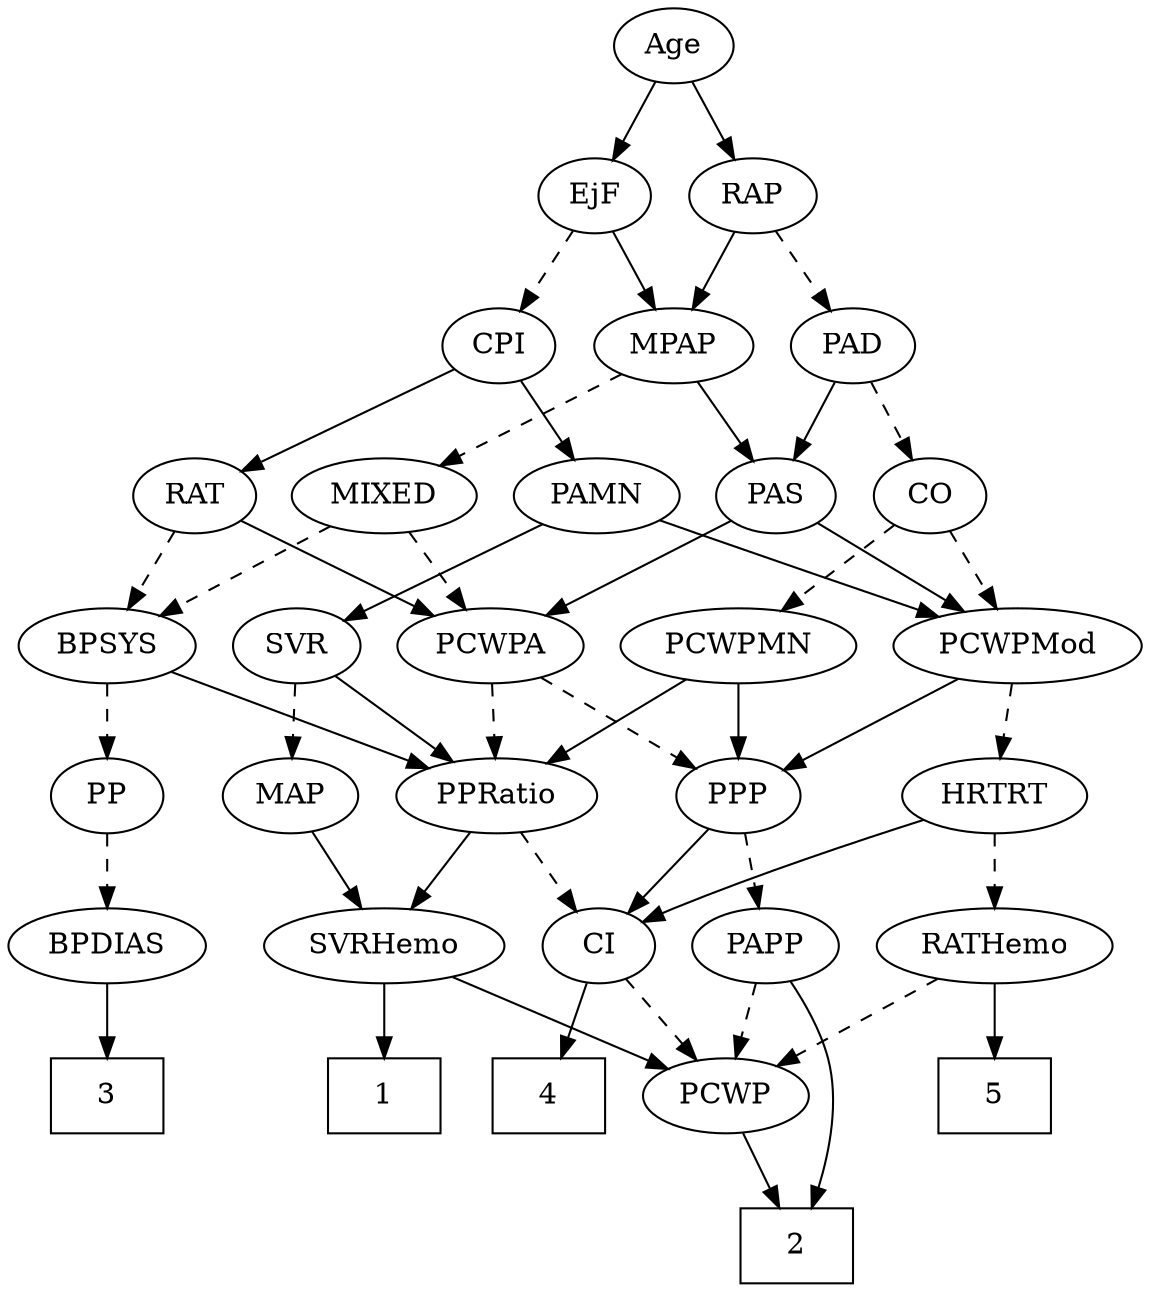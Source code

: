 strict digraph {
	graph [bb="0,0,496.24,612"];
	node [label="\N"];
	1	[height=0.5,
		pos="162.25,90",
		shape=box,
		width=0.75];
	2	[height=0.5,
		pos="346.25,18",
		shape=box,
		width=0.75];
	3	[height=0.5,
		pos="42.246,90",
		shape=box,
		width=0.75];
	4	[height=0.5,
		pos="235.25,90",
		shape=box,
		width=0.75];
	5	[height=0.5,
		pos="433.25,90",
		shape=box,
		width=0.75];
	Age	[height=0.5,
		pos="291.25,594",
		width=0.75];
	EjF	[height=0.5,
		pos="255.25,522",
		width=0.75];
	Age -> EjF	[pos="e,263.55,539.15 282.9,576.76 278.53,568.28 273.1,557.71 268.2,548.2",
		style=solid];
	RAP	[height=0.5,
		pos="328.25,522",
		width=0.77632];
	Age -> RAP	[pos="e,319.71,539.15 299.83,576.76 304.31,568.28 309.9,557.71 314.93,548.2",
		style=solid];
	MPAP	[height=0.5,
		pos="292.25,450",
		width=0.97491];
	EjF -> MPAP	[pos="e,283.45,467.63 263.83,504.76 268.25,496.4 273.74,486.02 278.71,476.61",
		style=solid];
	CPI	[height=0.5,
		pos="212.25,450",
		width=0.75];
	EjF -> CPI	[pos="e,221.97,466.82 245.49,505.12 240.1,496.34 233.29,485.26 227.24,475.42",
		style=dashed];
	RAP -> MPAP	[pos="e,300.8,467.63 319.9,504.76 315.6,496.4 310.25,486.02 305.42,476.61",
		style=solid];
	PAD	[height=0.5,
		pos="374.25,450",
		width=0.79437];
	RAP -> PAD	[pos="e,363.85,466.82 338.68,505.12 344.45,496.34 351.73,485.26 358.2,475.42",
		style=dashed];
	MIXED	[height=0.5,
		pos="162.25,378",
		width=1.1193];
	BPSYS	[height=0.5,
		pos="42.246,306",
		width=1.0471];
	MIXED -> BPSYS	[pos="e,65.202,320.39 138.82,363.34 120.37,352.57 94.45,337.45 74.108,325.59",
		style=dashed];
	PCWPA	[height=0.5,
		pos="214.25,306",
		width=1.1555];
	MIXED -> PCWPA	[pos="e,201.89,323.63 174.31,360.76 180.71,352.14 188.72,341.36 195.88,331.73",
		style=dashed];
	MPAP -> MIXED	[pos="e,187.06,392.36 269,436.49 248.72,425.56 219.03,409.58 196.1,397.23",
		style=dashed];
	PAS	[height=0.5,
		pos="338.25,378",
		width=0.75];
	MPAP -> PAS	[pos="e,327.95,394.67 302.92,432.76 308.69,423.98 315.93,412.96 322.35,403.19",
		style=solid];
	PP	[height=0.5,
		pos="42.246,234",
		width=0.75];
	BPSYS -> PP	[pos="e,42.246,252.1 42.246,287.7 42.246,279.98 42.246,270.71 42.246,262.11",
		style=dashed];
	PPRatio	[height=0.5,
		pos="214.25,234",
		width=1.1013];
	BPSYS -> PPRatio	[pos="e,185.82,246.57 69.881,293.75 98.711,282.02 144.11,263.54 176.29,250.45",
		style=solid];
	CO	[height=0.5,
		pos="410.25,378",
		width=0.75];
	PAD -> CO	[pos="e,401.94,395.15 382.6,432.76 386.96,424.28 392.39,413.71 397.29,404.2",
		style=dashed];
	PAD -> PAS	[pos="e,346.55,395.15 365.9,432.76 361.53,424.28 356.1,413.71 351.2,404.2",
		style=solid];
	PCWPMod	[height=0.5,
		pos="444.25,306",
		width=1.4443];
	CO -> PCWPMod	[pos="e,435.93,324.12 418.13,360.76 422.09,352.61 426.99,342.53 431.47,333.31",
		style=dashed];
	PCWPMN	[height=0.5,
		pos="324.25,306",
		width=1.3902];
	CO -> PCWPMN	[pos="e,343.48,322.65 393.66,363.5 381.67,353.74 365.19,340.33 351.31,329.02",
		style=dashed];
	PAS -> PCWPMod	[pos="e,421.19,322.23 356.71,364.81 372.1,354.64 394.38,339.93 412.61,327.89",
		style=solid];
	PAS -> PCWPA	[pos="e,238.81,320.87 318.32,365.75 299.31,355.02 270.3,338.64 247.73,325.9",
		style=solid];
	PAMN	[height=0.5,
		pos="257.25,378",
		width=1.011];
	SVR	[height=0.5,
		pos="126.25,306",
		width=0.77632];
	PAMN -> SVR	[pos="e,147.2,318.2 233.52,364.32 211.78,352.71 179.5,335.46 156.03,322.92",
		style=solid];
	PAMN -> PCWPMod	[pos="e,410.09,319.71 285.33,366.37 290.93,364.26 296.77,362.06 302.25,360 335.19,347.63 372.47,333.72 400.56,323.26",
		style=solid];
	RATHemo	[height=0.5,
		pos="433.25,162",
		width=1.3721];
	RATHemo -> 5	[pos="e,433.25,108.1 433.25,143.7 433.25,135.98 433.25,126.71 433.25,118.11",
		style=solid];
	PCWP	[height=0.5,
		pos="315.25,90",
		width=0.97491];
	RATHemo -> PCWP	[pos="e,337.56,104.24 408.51,146.33 390.42,135.6 365.76,120.97 346.34,109.45",
		style=dashed];
	CPI -> PAMN	[pos="e,246.76,395.31 222.46,433.12 228.02,424.47 235.02,413.58 241.28,403.83",
		style=solid];
	RAT	[height=0.5,
		pos="76.246,378",
		width=0.75827];
	CPI -> RAT	[pos="e,97.096,389.73 191.59,438.37 168.82,426.65 132,407.7 106.1,394.37",
		style=solid];
	RAT -> BPSYS	[pos="e,50.325,323.63 68.361,360.76 64.342,352.49 59.359,342.23 54.826,332.9",
		style=dashed];
	RAT -> PCWPA	[pos="e,188.38,320.12 97.205,366.37 118.96,355.33 153.37,337.88 179.26,324.75",
		style=solid];
	MAP	[height=0.5,
		pos="126.25,234",
		width=0.84854];
	SVR -> MAP	[pos="e,126.25,252.1 126.25,287.7 126.25,279.98 126.25,270.71 126.25,262.11",
		style=dashed];
	SVR -> PPRatio	[pos="e,195.5,249.91 143.21,291.5 155.74,281.54 173.04,267.78 187.42,256.34",
		style=solid];
	PPP	[height=0.5,
		pos="324.25,234",
		width=0.75];
	PCWPMod -> PPP	[pos="e,344.11,246.59 418.8,290.15 399.47,278.88 372.88,263.37 352.82,251.67",
		style=solid];
	HRTRT	[height=0.5,
		pos="433.25,234",
		width=1.1013];
	PCWPMod -> HRTRT	[pos="e,435.93,252.1 441.53,287.7 440.31,279.98 438.86,270.71 437.51,262.11",
		style=dashed];
	PCWPA -> PPP	[pos="e,305.41,246.99 236.77,290.67 254.17,279.6 278.31,264.23 296.83,252.45",
		style=dashed];
	PCWPA -> PPRatio	[pos="e,214.25,252.1 214.25,287.7 214.25,279.98 214.25,270.71 214.25,262.11",
		style=dashed];
	PCWPMN -> PPP	[pos="e,324.25,252.1 324.25,287.7 324.25,279.98 324.25,270.71 324.25,262.11",
		style=solid];
	PCWPMN -> PPRatio	[pos="e,236.31,249.04 300.65,289.98 284.41,279.65 262.69,265.83 245.09,254.63",
		style=solid];
	SVRHemo	[height=0.5,
		pos="162.25,162",
		width=1.3902];
	SVRHemo -> 1	[pos="e,162.25,108.1 162.25,143.7 162.25,135.98 162.25,126.71 162.25,118.11",
		style=solid];
	SVRHemo -> PCWP	[pos="e,290.02,102.54 192.11,147.34 217.51,135.71 254.01,119.01 280.68,106.82",
		style=solid];
	BPDIAS	[height=0.5,
		pos="42.246,162",
		width=1.1735];
	BPDIAS -> 3	[pos="e,42.246,108.1 42.246,143.7 42.246,135.98 42.246,126.71 42.246,118.11",
		style=solid];
	MAP -> SVRHemo	[pos="e,153.53,179.96 134.78,216.41 138.98,208.25 144.13,198.22 148.84,189.07",
		style=solid];
	PP -> BPDIAS	[pos="e,42.246,180.1 42.246,215.7 42.246,207.98 42.246,198.71 42.246,190.11",
		style=dashed];
	CI	[height=0.5,
		pos="257.25,162",
		width=0.75];
	PPP -> CI	[pos="e,271.11,177.49 310.36,218.5 301.11,208.83 288.77,195.94 278.32,185.02",
		style=solid];
	PAPP	[height=0.5,
		pos="334.25,162",
		width=0.88464];
	PPP -> PAPP	[pos="e,331.78,180.28 326.67,216.05 327.77,208.35 329.1,199.03 330.34,190.36",
		style=dashed];
	PPRatio -> SVRHemo	[pos="e,174.6,179.63 202.19,216.76 195.78,208.14 187.77,197.36 180.61,187.73",
		style=solid];
	PPRatio -> CI	[pos="e,247.42,178.99 224.44,216.41 229.71,207.83 236.24,197.19 242.09,187.67",
		style=dashed];
	PCWP -> 2	[pos="e,338.6,36.275 322.75,72.055 326.28,64.091 330.56,54.411 334.51,45.51",
		style=solid];
	CI -> 4	[pos="e,240.68,108.28 251.92,144.05 249.47,136.26 246.5,126.82 243.76,118.08",
		style=solid];
	CI -> PCWP	[pos="e,301.88,107.13 269.83,145.81 277.3,136.8 286.93,125.18 295.4,114.95",
		style=dashed];
	PAPP -> 2	[pos="e,352.45,36.202 344.35,144.5 349.95,134.37 356.36,120.91 359.25,108 363.87,87.365 359.96,63.656 355.26,45.9",
		style=solid];
	PAPP -> PCWP	[pos="e,319.94,108.28 329.65,144.05 327.53,136.26 324.97,126.82 322.6,118.08",
		style=dashed];
	HRTRT -> RATHemo	[pos="e,433.25,180.1 433.25,215.7 433.25,207.98 433.25,198.71 433.25,190.11",
		style=dashed];
	HRTRT -> CI	[pos="e,278.44,173.35 402.93,222.31 374.39,212.06 330.56,195.85 293.25,180 291.43,179.23 289.58,178.42 287.71,177.59",
		style=solid];
}
